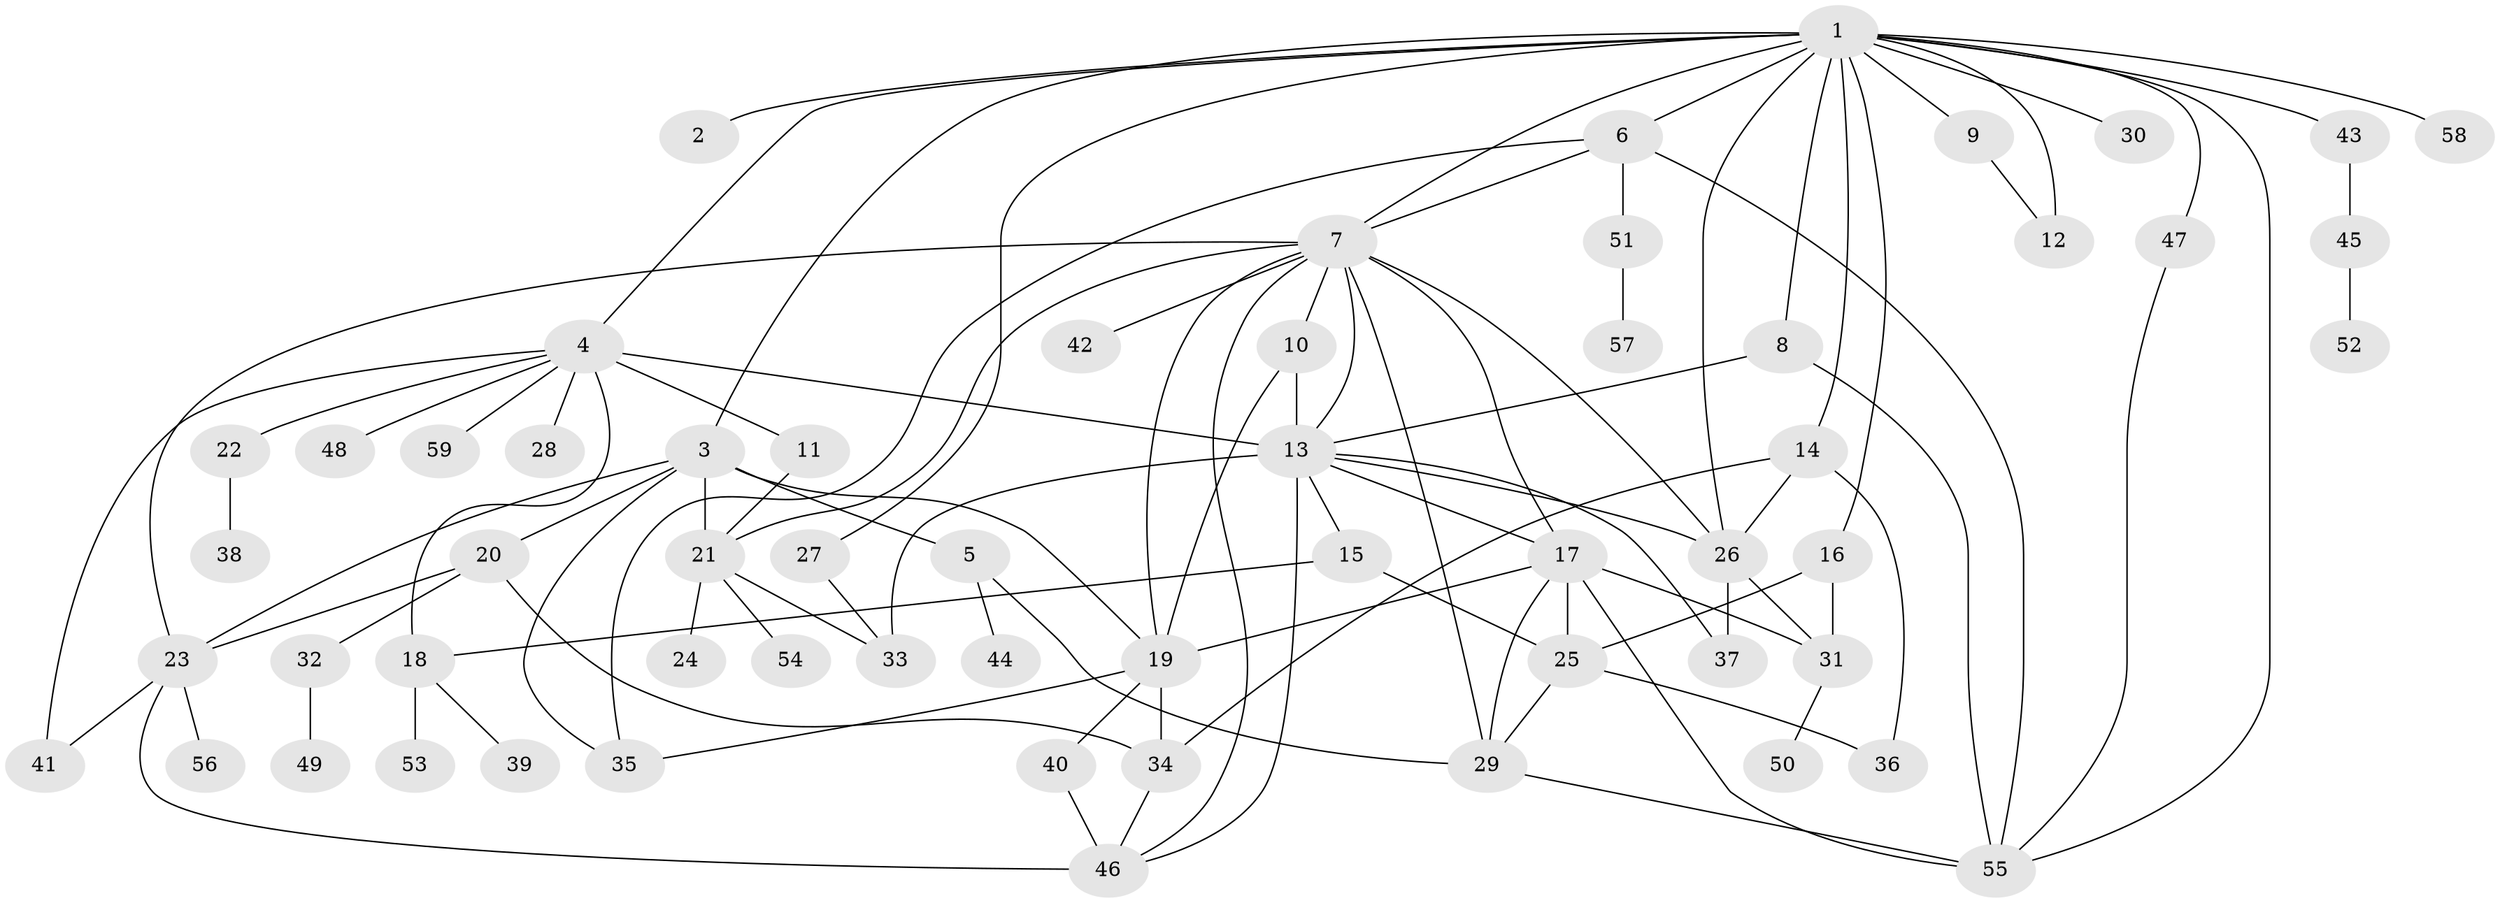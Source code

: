 // original degree distribution, {18: 0.00847457627118644, 2: 0.1694915254237288, 13: 0.00847457627118644, 11: 0.01694915254237288, 1: 0.5084745762711864, 6: 0.01694915254237288, 14: 0.00847457627118644, 12: 0.01694915254237288, 3: 0.1016949152542373, 4: 0.07627118644067797, 5: 0.0423728813559322, 10: 0.00847457627118644, 7: 0.01694915254237288}
// Generated by graph-tools (version 1.1) at 2025/35/03/09/25 02:35:25]
// undirected, 59 vertices, 100 edges
graph export_dot {
graph [start="1"]
  node [color=gray90,style=filled];
  1;
  2;
  3;
  4;
  5;
  6;
  7;
  8;
  9;
  10;
  11;
  12;
  13;
  14;
  15;
  16;
  17;
  18;
  19;
  20;
  21;
  22;
  23;
  24;
  25;
  26;
  27;
  28;
  29;
  30;
  31;
  32;
  33;
  34;
  35;
  36;
  37;
  38;
  39;
  40;
  41;
  42;
  43;
  44;
  45;
  46;
  47;
  48;
  49;
  50;
  51;
  52;
  53;
  54;
  55;
  56;
  57;
  58;
  59;
  1 -- 2 [weight=1.0];
  1 -- 3 [weight=1.0];
  1 -- 4 [weight=1.0];
  1 -- 6 [weight=1.0];
  1 -- 7 [weight=1.0];
  1 -- 8 [weight=1.0];
  1 -- 9 [weight=1.0];
  1 -- 12 [weight=1.0];
  1 -- 14 [weight=1.0];
  1 -- 16 [weight=1.0];
  1 -- 26 [weight=1.0];
  1 -- 27 [weight=1.0];
  1 -- 30 [weight=1.0];
  1 -- 43 [weight=1.0];
  1 -- 47 [weight=1.0];
  1 -- 55 [weight=1.0];
  1 -- 58 [weight=1.0];
  3 -- 5 [weight=6.0];
  3 -- 19 [weight=1.0];
  3 -- 20 [weight=1.0];
  3 -- 21 [weight=1.0];
  3 -- 23 [weight=1.0];
  3 -- 35 [weight=1.0];
  4 -- 11 [weight=1.0];
  4 -- 13 [weight=2.0];
  4 -- 18 [weight=1.0];
  4 -- 22 [weight=1.0];
  4 -- 28 [weight=1.0];
  4 -- 41 [weight=1.0];
  4 -- 48 [weight=1.0];
  4 -- 59 [weight=1.0];
  5 -- 29 [weight=1.0];
  5 -- 44 [weight=1.0];
  6 -- 7 [weight=1.0];
  6 -- 35 [weight=1.0];
  6 -- 51 [weight=1.0];
  6 -- 55 [weight=1.0];
  7 -- 10 [weight=1.0];
  7 -- 13 [weight=1.0];
  7 -- 17 [weight=1.0];
  7 -- 19 [weight=1.0];
  7 -- 21 [weight=1.0];
  7 -- 23 [weight=1.0];
  7 -- 26 [weight=1.0];
  7 -- 29 [weight=1.0];
  7 -- 42 [weight=1.0];
  7 -- 46 [weight=1.0];
  8 -- 13 [weight=1.0];
  8 -- 55 [weight=1.0];
  9 -- 12 [weight=1.0];
  10 -- 13 [weight=8.0];
  10 -- 19 [weight=1.0];
  11 -- 21 [weight=1.0];
  13 -- 15 [weight=1.0];
  13 -- 17 [weight=1.0];
  13 -- 26 [weight=1.0];
  13 -- 33 [weight=1.0];
  13 -- 37 [weight=1.0];
  13 -- 46 [weight=1.0];
  14 -- 26 [weight=1.0];
  14 -- 34 [weight=1.0];
  14 -- 36 [weight=1.0];
  15 -- 18 [weight=1.0];
  15 -- 25 [weight=1.0];
  16 -- 25 [weight=1.0];
  16 -- 31 [weight=1.0];
  17 -- 19 [weight=1.0];
  17 -- 25 [weight=5.0];
  17 -- 29 [weight=1.0];
  17 -- 31 [weight=1.0];
  17 -- 55 [weight=1.0];
  18 -- 39 [weight=1.0];
  18 -- 53 [weight=1.0];
  19 -- 34 [weight=3.0];
  19 -- 35 [weight=1.0];
  19 -- 40 [weight=1.0];
  20 -- 23 [weight=1.0];
  20 -- 32 [weight=1.0];
  20 -- 34 [weight=1.0];
  21 -- 24 [weight=1.0];
  21 -- 33 [weight=1.0];
  21 -- 54 [weight=1.0];
  22 -- 38 [weight=1.0];
  23 -- 41 [weight=1.0];
  23 -- 46 [weight=1.0];
  23 -- 56 [weight=1.0];
  25 -- 29 [weight=1.0];
  25 -- 36 [weight=1.0];
  26 -- 31 [weight=1.0];
  26 -- 37 [weight=5.0];
  27 -- 33 [weight=2.0];
  29 -- 55 [weight=1.0];
  31 -- 50 [weight=1.0];
  32 -- 49 [weight=1.0];
  34 -- 46 [weight=1.0];
  40 -- 46 [weight=2.0];
  43 -- 45 [weight=1.0];
  45 -- 52 [weight=1.0];
  47 -- 55 [weight=1.0];
  51 -- 57 [weight=1.0];
}

